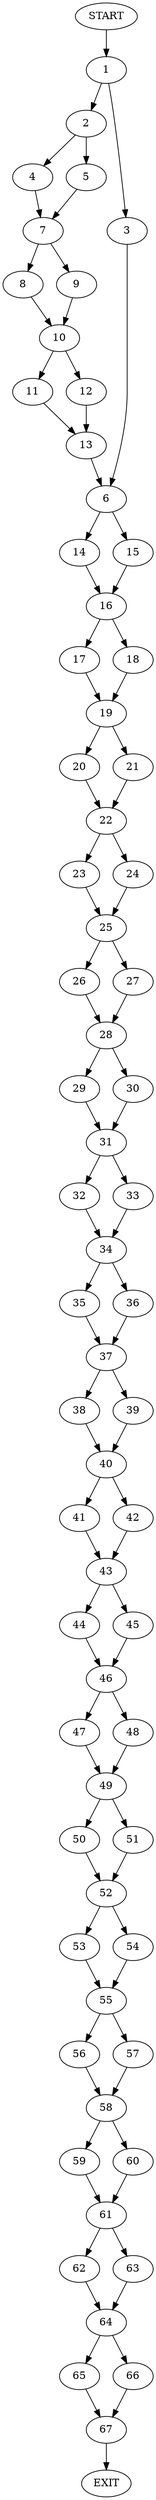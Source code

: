 digraph {
0 [label="START"]
68 [label="EXIT"]
0 -> 1
1 -> 2
1 -> 3
2 -> 4
2 -> 5
3 -> 6
5 -> 7
4 -> 7
7 -> 8
7 -> 9
8 -> 10
9 -> 10
10 -> 11
10 -> 12
11 -> 13
12 -> 13
13 -> 6
6 -> 14
6 -> 15
15 -> 16
14 -> 16
16 -> 17
16 -> 18
17 -> 19
18 -> 19
19 -> 20
19 -> 21
20 -> 22
21 -> 22
22 -> 23
22 -> 24
24 -> 25
23 -> 25
25 -> 26
25 -> 27
26 -> 28
27 -> 28
28 -> 29
28 -> 30
29 -> 31
30 -> 31
31 -> 32
31 -> 33
32 -> 34
33 -> 34
34 -> 35
34 -> 36
36 -> 37
35 -> 37
37 -> 38
37 -> 39
39 -> 40
38 -> 40
40 -> 41
40 -> 42
42 -> 43
41 -> 43
43 -> 44
43 -> 45
44 -> 46
45 -> 46
46 -> 47
46 -> 48
47 -> 49
48 -> 49
49 -> 50
49 -> 51
50 -> 52
51 -> 52
52 -> 53
52 -> 54
53 -> 55
54 -> 55
55 -> 56
55 -> 57
56 -> 58
57 -> 58
58 -> 59
58 -> 60
60 -> 61
59 -> 61
61 -> 62
61 -> 63
63 -> 64
62 -> 64
64 -> 65
64 -> 66
66 -> 67
65 -> 67
67 -> 68
}

